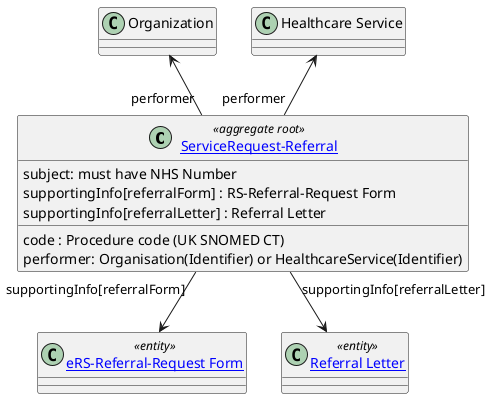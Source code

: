 @startuml


class "[[StructureDefinition-ServiceRequest-Referral.html ServiceRequest-Referral]]" as ServiceRequest <<aggregate root>> {
subject: must have NHS Number
code : Procedure code (UK SNOMED CT)
supportingInfo[referralForm] : RS-Referral-Request Form
supportingInfo[referralLetter] : Referral Letter
performer: Organisation(Identifier) or HealthcareService(Identifier)
}

class "[[Questionnaire-eRS-Referral-Request.html eRS-Referral-Request Form]]" as form <<entity>> {
}

class "[[Bundle-FHIRDocumentEOLCCarePlanBundle.html Referral Letter]]" as Composition <<entity>> {
}

class "Healthcare Service" as service

class Organization {
}

ServiceRequest "supportingInfo[referralForm]" --> form
ServiceRequest "supportingInfo[referralLetter]" --> Composition
ServiceRequest "performer" -u-> service
ServiceRequest "performer" -u-> Organization

@enduml
